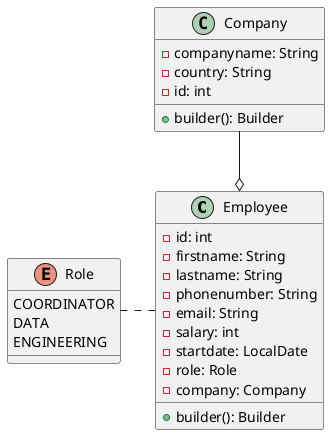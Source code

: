 @startuml
class Employee {
- id: int
- firstname: String
- lastname: String
- phonenumber: String
- email: String
- salary: int
- startdate: LocalDate
- role: Role
- company: Company

+ builder(): Builder
}
class Company {
- companyname: String
- country: String
- id: int

+ builder(): Builder
}
enum Role{
COORDINATOR
DATA
ENGINEERING
}
Company --o Employee
Role . Employee
@enduml